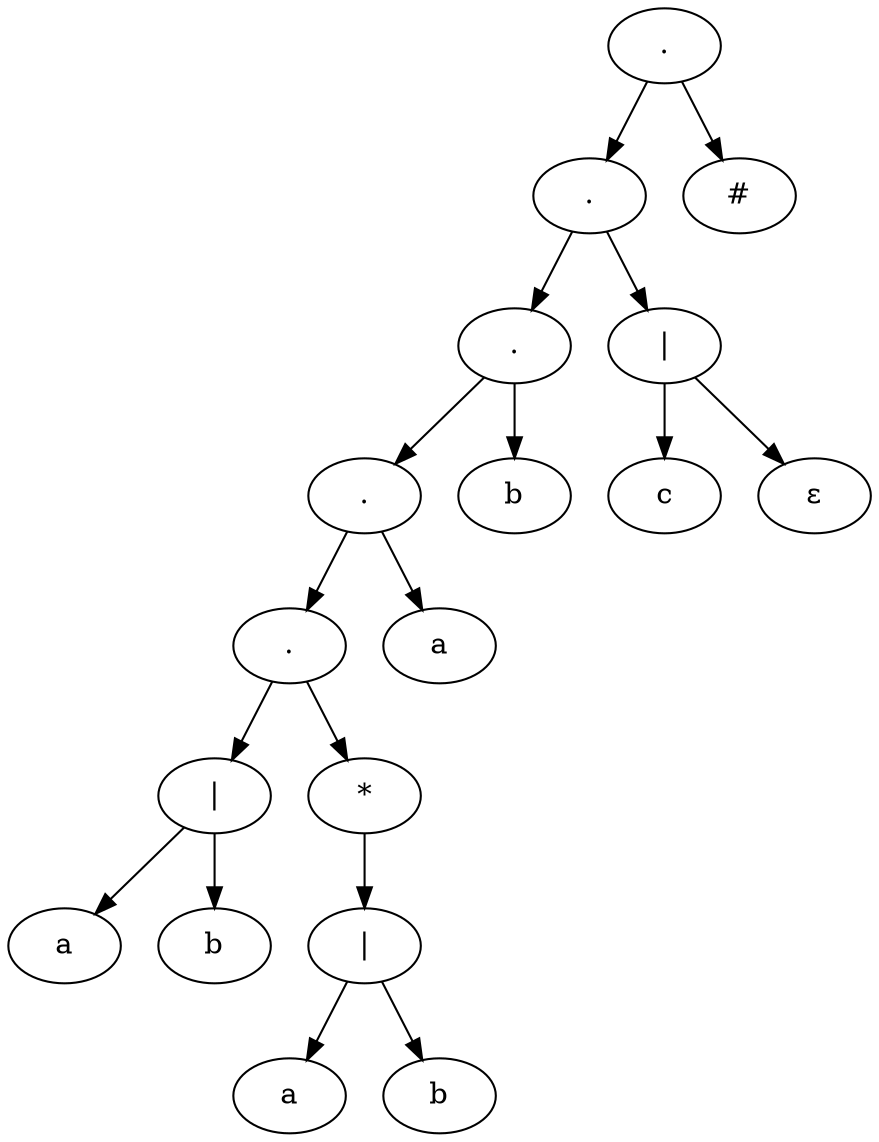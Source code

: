 digraph "TreeImage/Tree10" {
	A0 [label="."]
	A1 [label="."]
	A2 [label="."]
	A3 [label="."]
	A4 [label="."]
	A5 [label="|"]
	A6 [label=a]
	A7 [label=b]
	A8 [label="*"]
	A9 [label="|"]
	A10 [label=a]
	A11 [label=b]
	A12 [label=a]
	A13 [label=b]
	A14 [label="|"]
	A15 [label=c]
	A16 [label="ε"]
	A17 [label="#"]
	A5 -> A6
	A5 -> A7
	A4 -> A5
	A9 -> A10
	A9 -> A11
	A8 -> A9
	A4 -> A8
	A3 -> A4
	A3 -> A12
	A2 -> A3
	A2 -> A13
	A1 -> A2
	A14 -> A15
	A14 -> A16
	A1 -> A14
	A0 -> A1
	A0 -> A17
}
